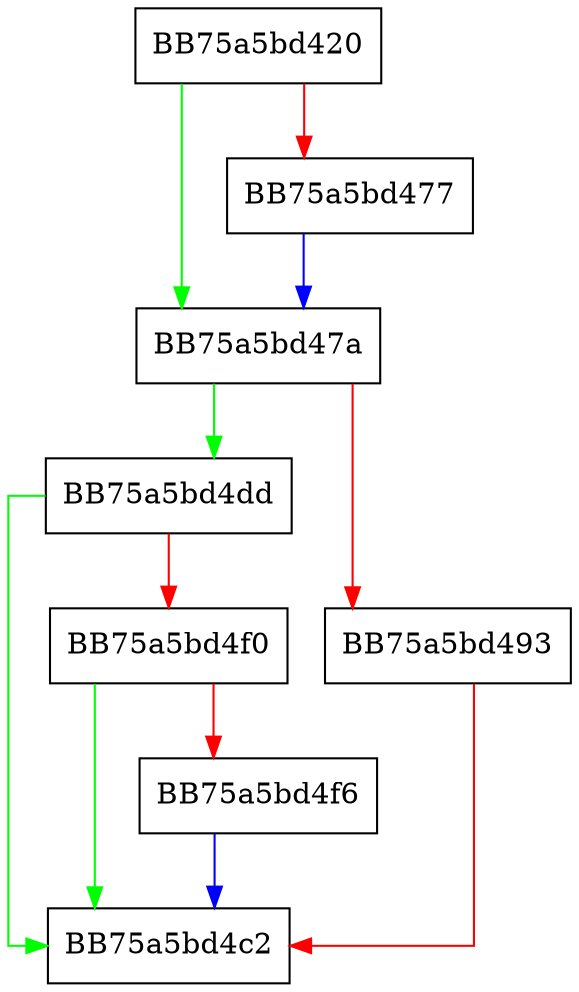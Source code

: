 digraph TestForRegistryChangeFromValue {
  node [shape="box"];
  graph [splines=ortho];
  BB75a5bd420 -> BB75a5bd47a [color="green"];
  BB75a5bd420 -> BB75a5bd477 [color="red"];
  BB75a5bd477 -> BB75a5bd47a [color="blue"];
  BB75a5bd47a -> BB75a5bd4dd [color="green"];
  BB75a5bd47a -> BB75a5bd493 [color="red"];
  BB75a5bd493 -> BB75a5bd4c2 [color="red"];
  BB75a5bd4dd -> BB75a5bd4c2 [color="green"];
  BB75a5bd4dd -> BB75a5bd4f0 [color="red"];
  BB75a5bd4f0 -> BB75a5bd4c2 [color="green"];
  BB75a5bd4f0 -> BB75a5bd4f6 [color="red"];
  BB75a5bd4f6 -> BB75a5bd4c2 [color="blue"];
}